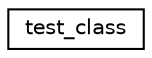 digraph "Graphical Class Hierarchy"
{
 // LATEX_PDF_SIZE
  edge [fontname="Helvetica",fontsize="10",labelfontname="Helvetica",labelfontsize="10"];
  node [fontname="Helvetica",fontsize="10",shape=record];
  rankdir="LR";
  Node0 [label="test_class",height=0.2,width=0.4,color="black", fillcolor="white", style="filled",URL="$classtest__class.html",tooltip=" "];
}
